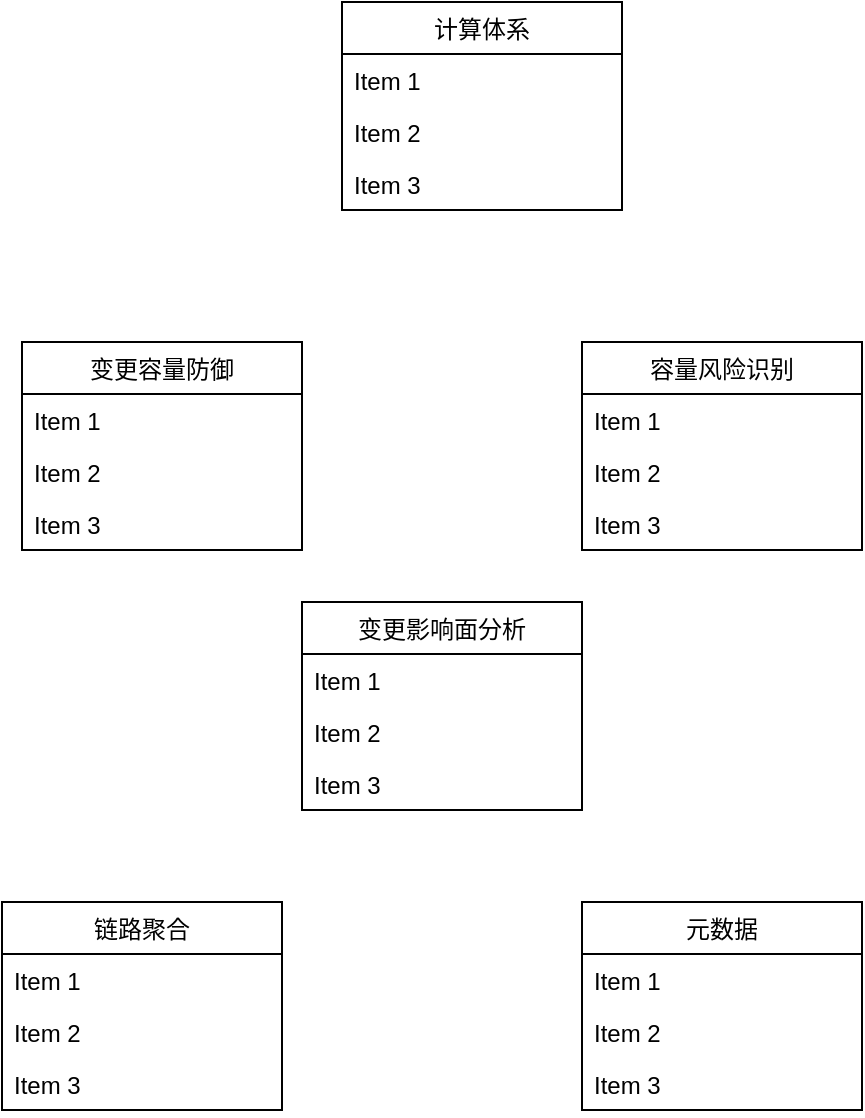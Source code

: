 <mxfile version="14.8.1" type="github">
  <diagram id="dZbaD18MQJhdawrXO8yU" name="Page-1">
    <mxGraphModel dx="1292" dy="738" grid="1" gridSize="10" guides="1" tooltips="1" connect="1" arrows="1" fold="1" page="1" pageScale="1" pageWidth="827" pageHeight="1169" math="0" shadow="0">
      <root>
        <mxCell id="0" />
        <mxCell id="1" parent="0" />
        <mxCell id="IeePr_OmWzwxLe6y6hML-1" value="变更容量防御" style="swimlane;fontStyle=0;childLayout=stackLayout;horizontal=1;startSize=26;horizontalStack=0;resizeParent=1;resizeParentMax=0;resizeLast=0;collapsible=1;marginBottom=0;" vertex="1" parent="1">
          <mxGeometry x="50" y="280" width="140" height="104" as="geometry" />
        </mxCell>
        <mxCell id="IeePr_OmWzwxLe6y6hML-2" value="Item 1" style="text;strokeColor=none;fillColor=none;align=left;verticalAlign=top;spacingLeft=4;spacingRight=4;overflow=hidden;rotatable=0;points=[[0,0.5],[1,0.5]];portConstraint=eastwest;" vertex="1" parent="IeePr_OmWzwxLe6y6hML-1">
          <mxGeometry y="26" width="140" height="26" as="geometry" />
        </mxCell>
        <mxCell id="IeePr_OmWzwxLe6y6hML-3" value="Item 2" style="text;strokeColor=none;fillColor=none;align=left;verticalAlign=top;spacingLeft=4;spacingRight=4;overflow=hidden;rotatable=0;points=[[0,0.5],[1,0.5]];portConstraint=eastwest;" vertex="1" parent="IeePr_OmWzwxLe6y6hML-1">
          <mxGeometry y="52" width="140" height="26" as="geometry" />
        </mxCell>
        <mxCell id="IeePr_OmWzwxLe6y6hML-4" value="Item 3" style="text;strokeColor=none;fillColor=none;align=left;verticalAlign=top;spacingLeft=4;spacingRight=4;overflow=hidden;rotatable=0;points=[[0,0.5],[1,0.5]];portConstraint=eastwest;" vertex="1" parent="IeePr_OmWzwxLe6y6hML-1">
          <mxGeometry y="78" width="140" height="26" as="geometry" />
        </mxCell>
        <mxCell id="IeePr_OmWzwxLe6y6hML-5" value="容量风险识别" style="swimlane;fontStyle=0;childLayout=stackLayout;horizontal=1;startSize=26;horizontalStack=0;resizeParent=1;resizeParentMax=0;resizeLast=0;collapsible=1;marginBottom=0;" vertex="1" parent="1">
          <mxGeometry x="330" y="280" width="140" height="104" as="geometry" />
        </mxCell>
        <mxCell id="IeePr_OmWzwxLe6y6hML-6" value="Item 1" style="text;strokeColor=none;fillColor=none;align=left;verticalAlign=top;spacingLeft=4;spacingRight=4;overflow=hidden;rotatable=0;points=[[0,0.5],[1,0.5]];portConstraint=eastwest;" vertex="1" parent="IeePr_OmWzwxLe6y6hML-5">
          <mxGeometry y="26" width="140" height="26" as="geometry" />
        </mxCell>
        <mxCell id="IeePr_OmWzwxLe6y6hML-7" value="Item 2" style="text;strokeColor=none;fillColor=none;align=left;verticalAlign=top;spacingLeft=4;spacingRight=4;overflow=hidden;rotatable=0;points=[[0,0.5],[1,0.5]];portConstraint=eastwest;" vertex="1" parent="IeePr_OmWzwxLe6y6hML-5">
          <mxGeometry y="52" width="140" height="26" as="geometry" />
        </mxCell>
        <mxCell id="IeePr_OmWzwxLe6y6hML-8" value="Item 3" style="text;strokeColor=none;fillColor=none;align=left;verticalAlign=top;spacingLeft=4;spacingRight=4;overflow=hidden;rotatable=0;points=[[0,0.5],[1,0.5]];portConstraint=eastwest;" vertex="1" parent="IeePr_OmWzwxLe6y6hML-5">
          <mxGeometry y="78" width="140" height="26" as="geometry" />
        </mxCell>
        <mxCell id="IeePr_OmWzwxLe6y6hML-9" value="变更影响面分析" style="swimlane;fontStyle=0;childLayout=stackLayout;horizontal=1;startSize=26;horizontalStack=0;resizeParent=1;resizeParentMax=0;resizeLast=0;collapsible=1;marginBottom=0;" vertex="1" parent="1">
          <mxGeometry x="190" y="410" width="140" height="104" as="geometry" />
        </mxCell>
        <mxCell id="IeePr_OmWzwxLe6y6hML-10" value="Item 1" style="text;strokeColor=none;fillColor=none;align=left;verticalAlign=top;spacingLeft=4;spacingRight=4;overflow=hidden;rotatable=0;points=[[0,0.5],[1,0.5]];portConstraint=eastwest;" vertex="1" parent="IeePr_OmWzwxLe6y6hML-9">
          <mxGeometry y="26" width="140" height="26" as="geometry" />
        </mxCell>
        <mxCell id="IeePr_OmWzwxLe6y6hML-11" value="Item 2" style="text;strokeColor=none;fillColor=none;align=left;verticalAlign=top;spacingLeft=4;spacingRight=4;overflow=hidden;rotatable=0;points=[[0,0.5],[1,0.5]];portConstraint=eastwest;" vertex="1" parent="IeePr_OmWzwxLe6y6hML-9">
          <mxGeometry y="52" width="140" height="26" as="geometry" />
        </mxCell>
        <mxCell id="IeePr_OmWzwxLe6y6hML-12" value="Item 3" style="text;strokeColor=none;fillColor=none;align=left;verticalAlign=top;spacingLeft=4;spacingRight=4;overflow=hidden;rotatable=0;points=[[0,0.5],[1,0.5]];portConstraint=eastwest;" vertex="1" parent="IeePr_OmWzwxLe6y6hML-9">
          <mxGeometry y="78" width="140" height="26" as="geometry" />
        </mxCell>
        <mxCell id="IeePr_OmWzwxLe6y6hML-13" value="链路聚合" style="swimlane;fontStyle=0;childLayout=stackLayout;horizontal=1;startSize=26;horizontalStack=0;resizeParent=1;resizeParentMax=0;resizeLast=0;collapsible=1;marginBottom=0;" vertex="1" parent="1">
          <mxGeometry x="40" y="560" width="140" height="104" as="geometry" />
        </mxCell>
        <mxCell id="IeePr_OmWzwxLe6y6hML-14" value="Item 1" style="text;strokeColor=none;fillColor=none;align=left;verticalAlign=top;spacingLeft=4;spacingRight=4;overflow=hidden;rotatable=0;points=[[0,0.5],[1,0.5]];portConstraint=eastwest;" vertex="1" parent="IeePr_OmWzwxLe6y6hML-13">
          <mxGeometry y="26" width="140" height="26" as="geometry" />
        </mxCell>
        <mxCell id="IeePr_OmWzwxLe6y6hML-15" value="Item 2" style="text;strokeColor=none;fillColor=none;align=left;verticalAlign=top;spacingLeft=4;spacingRight=4;overflow=hidden;rotatable=0;points=[[0,0.5],[1,0.5]];portConstraint=eastwest;" vertex="1" parent="IeePr_OmWzwxLe6y6hML-13">
          <mxGeometry y="52" width="140" height="26" as="geometry" />
        </mxCell>
        <mxCell id="IeePr_OmWzwxLe6y6hML-16" value="Item 3" style="text;strokeColor=none;fillColor=none;align=left;verticalAlign=top;spacingLeft=4;spacingRight=4;overflow=hidden;rotatable=0;points=[[0,0.5],[1,0.5]];portConstraint=eastwest;" vertex="1" parent="IeePr_OmWzwxLe6y6hML-13">
          <mxGeometry y="78" width="140" height="26" as="geometry" />
        </mxCell>
        <mxCell id="IeePr_OmWzwxLe6y6hML-17" value="元数据" style="swimlane;fontStyle=0;childLayout=stackLayout;horizontal=1;startSize=26;horizontalStack=0;resizeParent=1;resizeParentMax=0;resizeLast=0;collapsible=1;marginBottom=0;" vertex="1" parent="1">
          <mxGeometry x="330" y="560" width="140" height="104" as="geometry" />
        </mxCell>
        <mxCell id="IeePr_OmWzwxLe6y6hML-18" value="Item 1" style="text;strokeColor=none;fillColor=none;align=left;verticalAlign=top;spacingLeft=4;spacingRight=4;overflow=hidden;rotatable=0;points=[[0,0.5],[1,0.5]];portConstraint=eastwest;" vertex="1" parent="IeePr_OmWzwxLe6y6hML-17">
          <mxGeometry y="26" width="140" height="26" as="geometry" />
        </mxCell>
        <mxCell id="IeePr_OmWzwxLe6y6hML-19" value="Item 2" style="text;strokeColor=none;fillColor=none;align=left;verticalAlign=top;spacingLeft=4;spacingRight=4;overflow=hidden;rotatable=0;points=[[0,0.5],[1,0.5]];portConstraint=eastwest;" vertex="1" parent="IeePr_OmWzwxLe6y6hML-17">
          <mxGeometry y="52" width="140" height="26" as="geometry" />
        </mxCell>
        <mxCell id="IeePr_OmWzwxLe6y6hML-20" value="Item 3" style="text;strokeColor=none;fillColor=none;align=left;verticalAlign=top;spacingLeft=4;spacingRight=4;overflow=hidden;rotatable=0;points=[[0,0.5],[1,0.5]];portConstraint=eastwest;" vertex="1" parent="IeePr_OmWzwxLe6y6hML-17">
          <mxGeometry y="78" width="140" height="26" as="geometry" />
        </mxCell>
        <mxCell id="IeePr_OmWzwxLe6y6hML-21" value="计算体系" style="swimlane;fontStyle=0;childLayout=stackLayout;horizontal=1;startSize=26;horizontalStack=0;resizeParent=1;resizeParentMax=0;resizeLast=0;collapsible=1;marginBottom=0;" vertex="1" parent="1">
          <mxGeometry x="210" y="110" width="140" height="104" as="geometry" />
        </mxCell>
        <mxCell id="IeePr_OmWzwxLe6y6hML-22" value="Item 1" style="text;strokeColor=none;fillColor=none;align=left;verticalAlign=top;spacingLeft=4;spacingRight=4;overflow=hidden;rotatable=0;points=[[0,0.5],[1,0.5]];portConstraint=eastwest;" vertex="1" parent="IeePr_OmWzwxLe6y6hML-21">
          <mxGeometry y="26" width="140" height="26" as="geometry" />
        </mxCell>
        <mxCell id="IeePr_OmWzwxLe6y6hML-23" value="Item 2" style="text;strokeColor=none;fillColor=none;align=left;verticalAlign=top;spacingLeft=4;spacingRight=4;overflow=hidden;rotatable=0;points=[[0,0.5],[1,0.5]];portConstraint=eastwest;" vertex="1" parent="IeePr_OmWzwxLe6y6hML-21">
          <mxGeometry y="52" width="140" height="26" as="geometry" />
        </mxCell>
        <mxCell id="IeePr_OmWzwxLe6y6hML-24" value="Item 3" style="text;strokeColor=none;fillColor=none;align=left;verticalAlign=top;spacingLeft=4;spacingRight=4;overflow=hidden;rotatable=0;points=[[0,0.5],[1,0.5]];portConstraint=eastwest;" vertex="1" parent="IeePr_OmWzwxLe6y6hML-21">
          <mxGeometry y="78" width="140" height="26" as="geometry" />
        </mxCell>
      </root>
    </mxGraphModel>
  </diagram>
</mxfile>
